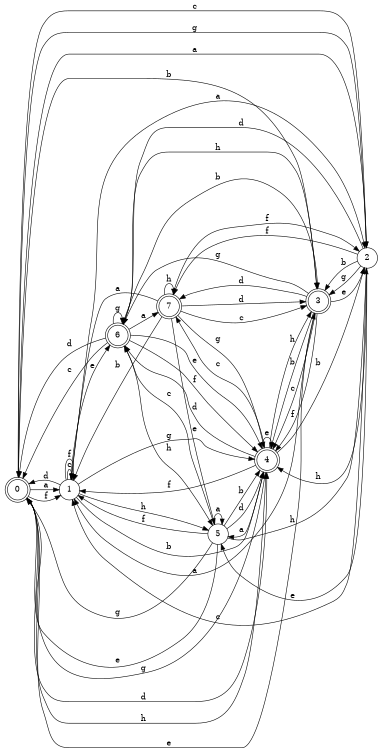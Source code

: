 digraph n7_2 {
__start0 [label="" shape="none"];

rankdir=LR;
size="8,5";

s0 [style="rounded,filled", color="black", fillcolor="white" shape="doublecircle", label="0"];
s1 [style="filled", color="black", fillcolor="white" shape="circle", label="1"];
s2 [style="filled", color="black", fillcolor="white" shape="circle", label="2"];
s3 [style="rounded,filled", color="black", fillcolor="white" shape="doublecircle", label="3"];
s4 [style="rounded,filled", color="black", fillcolor="white" shape="doublecircle", label="4"];
s5 [style="filled", color="black", fillcolor="white" shape="circle", label="5"];
s6 [style="rounded,filled", color="black", fillcolor="white" shape="doublecircle", label="6"];
s7 [style="rounded,filled", color="black", fillcolor="white" shape="doublecircle", label="7"];
s0 -> s1 [label="a"];
s0 -> s3 [label="b"];
s0 -> s2 [label="c"];
s0 -> s4 [label="d"];
s0 -> s3 [label="e"];
s0 -> s1 [label="f"];
s0 -> s2 [label="g"];
s0 -> s4 [label="h"];
s1 -> s2 [label="a"];
s1 -> s4 [label="b"];
s1 -> s1 [label="c"];
s1 -> s0 [label="d"];
s1 -> s6 [label="e"];
s1 -> s1 [label="f"];
s1 -> s4 [label="g"];
s1 -> s5 [label="h"];
s2 -> s0 [label="a"];
s2 -> s3 [label="b"];
s2 -> s1 [label="c"];
s2 -> s6 [label="d"];
s2 -> s5 [label="e"];
s2 -> s7 [label="f"];
s2 -> s3 [label="g"];
s2 -> s4 [label="h"];
s3 -> s1 [label="a"];
s3 -> s4 [label="b"];
s3 -> s4 [label="c"];
s3 -> s7 [label="d"];
s3 -> s2 [label="e"];
s3 -> s4 [label="f"];
s3 -> s6 [label="g"];
s3 -> s6 [label="h"];
s4 -> s5 [label="a"];
s4 -> s2 [label="b"];
s4 -> s7 [label="c"];
s4 -> s6 [label="d"];
s4 -> s4 [label="e"];
s4 -> s1 [label="f"];
s4 -> s0 [label="g"];
s4 -> s3 [label="h"];
s5 -> s5 [label="a"];
s5 -> s4 [label="b"];
s5 -> s6 [label="c"];
s5 -> s4 [label="d"];
s5 -> s0 [label="e"];
s5 -> s1 [label="f"];
s5 -> s0 [label="g"];
s5 -> s2 [label="h"];
s6 -> s7 [label="a"];
s6 -> s3 [label="b"];
s6 -> s0 [label="c"];
s6 -> s0 [label="d"];
s6 -> s4 [label="e"];
s6 -> s4 [label="f"];
s6 -> s6 [label="g"];
s6 -> s5 [label="h"];
s7 -> s1 [label="a"];
s7 -> s1 [label="b"];
s7 -> s3 [label="c"];
s7 -> s3 [label="d"];
s7 -> s5 [label="e"];
s7 -> s2 [label="f"];
s7 -> s4 [label="g"];
s7 -> s7 [label="h"];

}